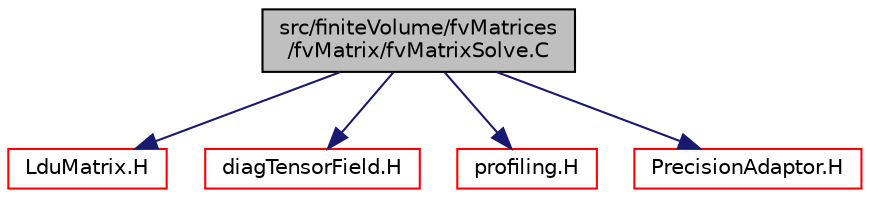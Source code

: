 digraph "src/finiteVolume/fvMatrices/fvMatrix/fvMatrixSolve.C"
{
  bgcolor="transparent";
  edge [fontname="Helvetica",fontsize="10",labelfontname="Helvetica",labelfontsize="10"];
  node [fontname="Helvetica",fontsize="10",shape=record];
  Node1 [label="src/finiteVolume/fvMatrices\l/fvMatrix/fvMatrixSolve.C",height=0.2,width=0.4,color="black", fillcolor="grey75", style="filled" fontcolor="black"];
  Node1 -> Node2 [color="midnightblue",fontsize="10",style="solid",fontname="Helvetica"];
  Node2 [label="LduMatrix.H",height=0.2,width=0.4,color="red",URL="$LduMatrix_8H.html"];
  Node1 -> Node3 [color="midnightblue",fontsize="10",style="solid",fontname="Helvetica"];
  Node3 [label="diagTensorField.H",height=0.2,width=0.4,color="red",URL="$diagTensorField_8H.html"];
  Node1 -> Node4 [color="midnightblue",fontsize="10",style="solid",fontname="Helvetica"];
  Node4 [label="profiling.H",height=0.2,width=0.4,color="red",URL="$profiling_8H.html"];
  Node1 -> Node5 [color="midnightblue",fontsize="10",style="solid",fontname="Helvetica"];
  Node5 [label="PrecisionAdaptor.H",height=0.2,width=0.4,color="red",URL="$PrecisionAdaptor_8H.html"];
}

